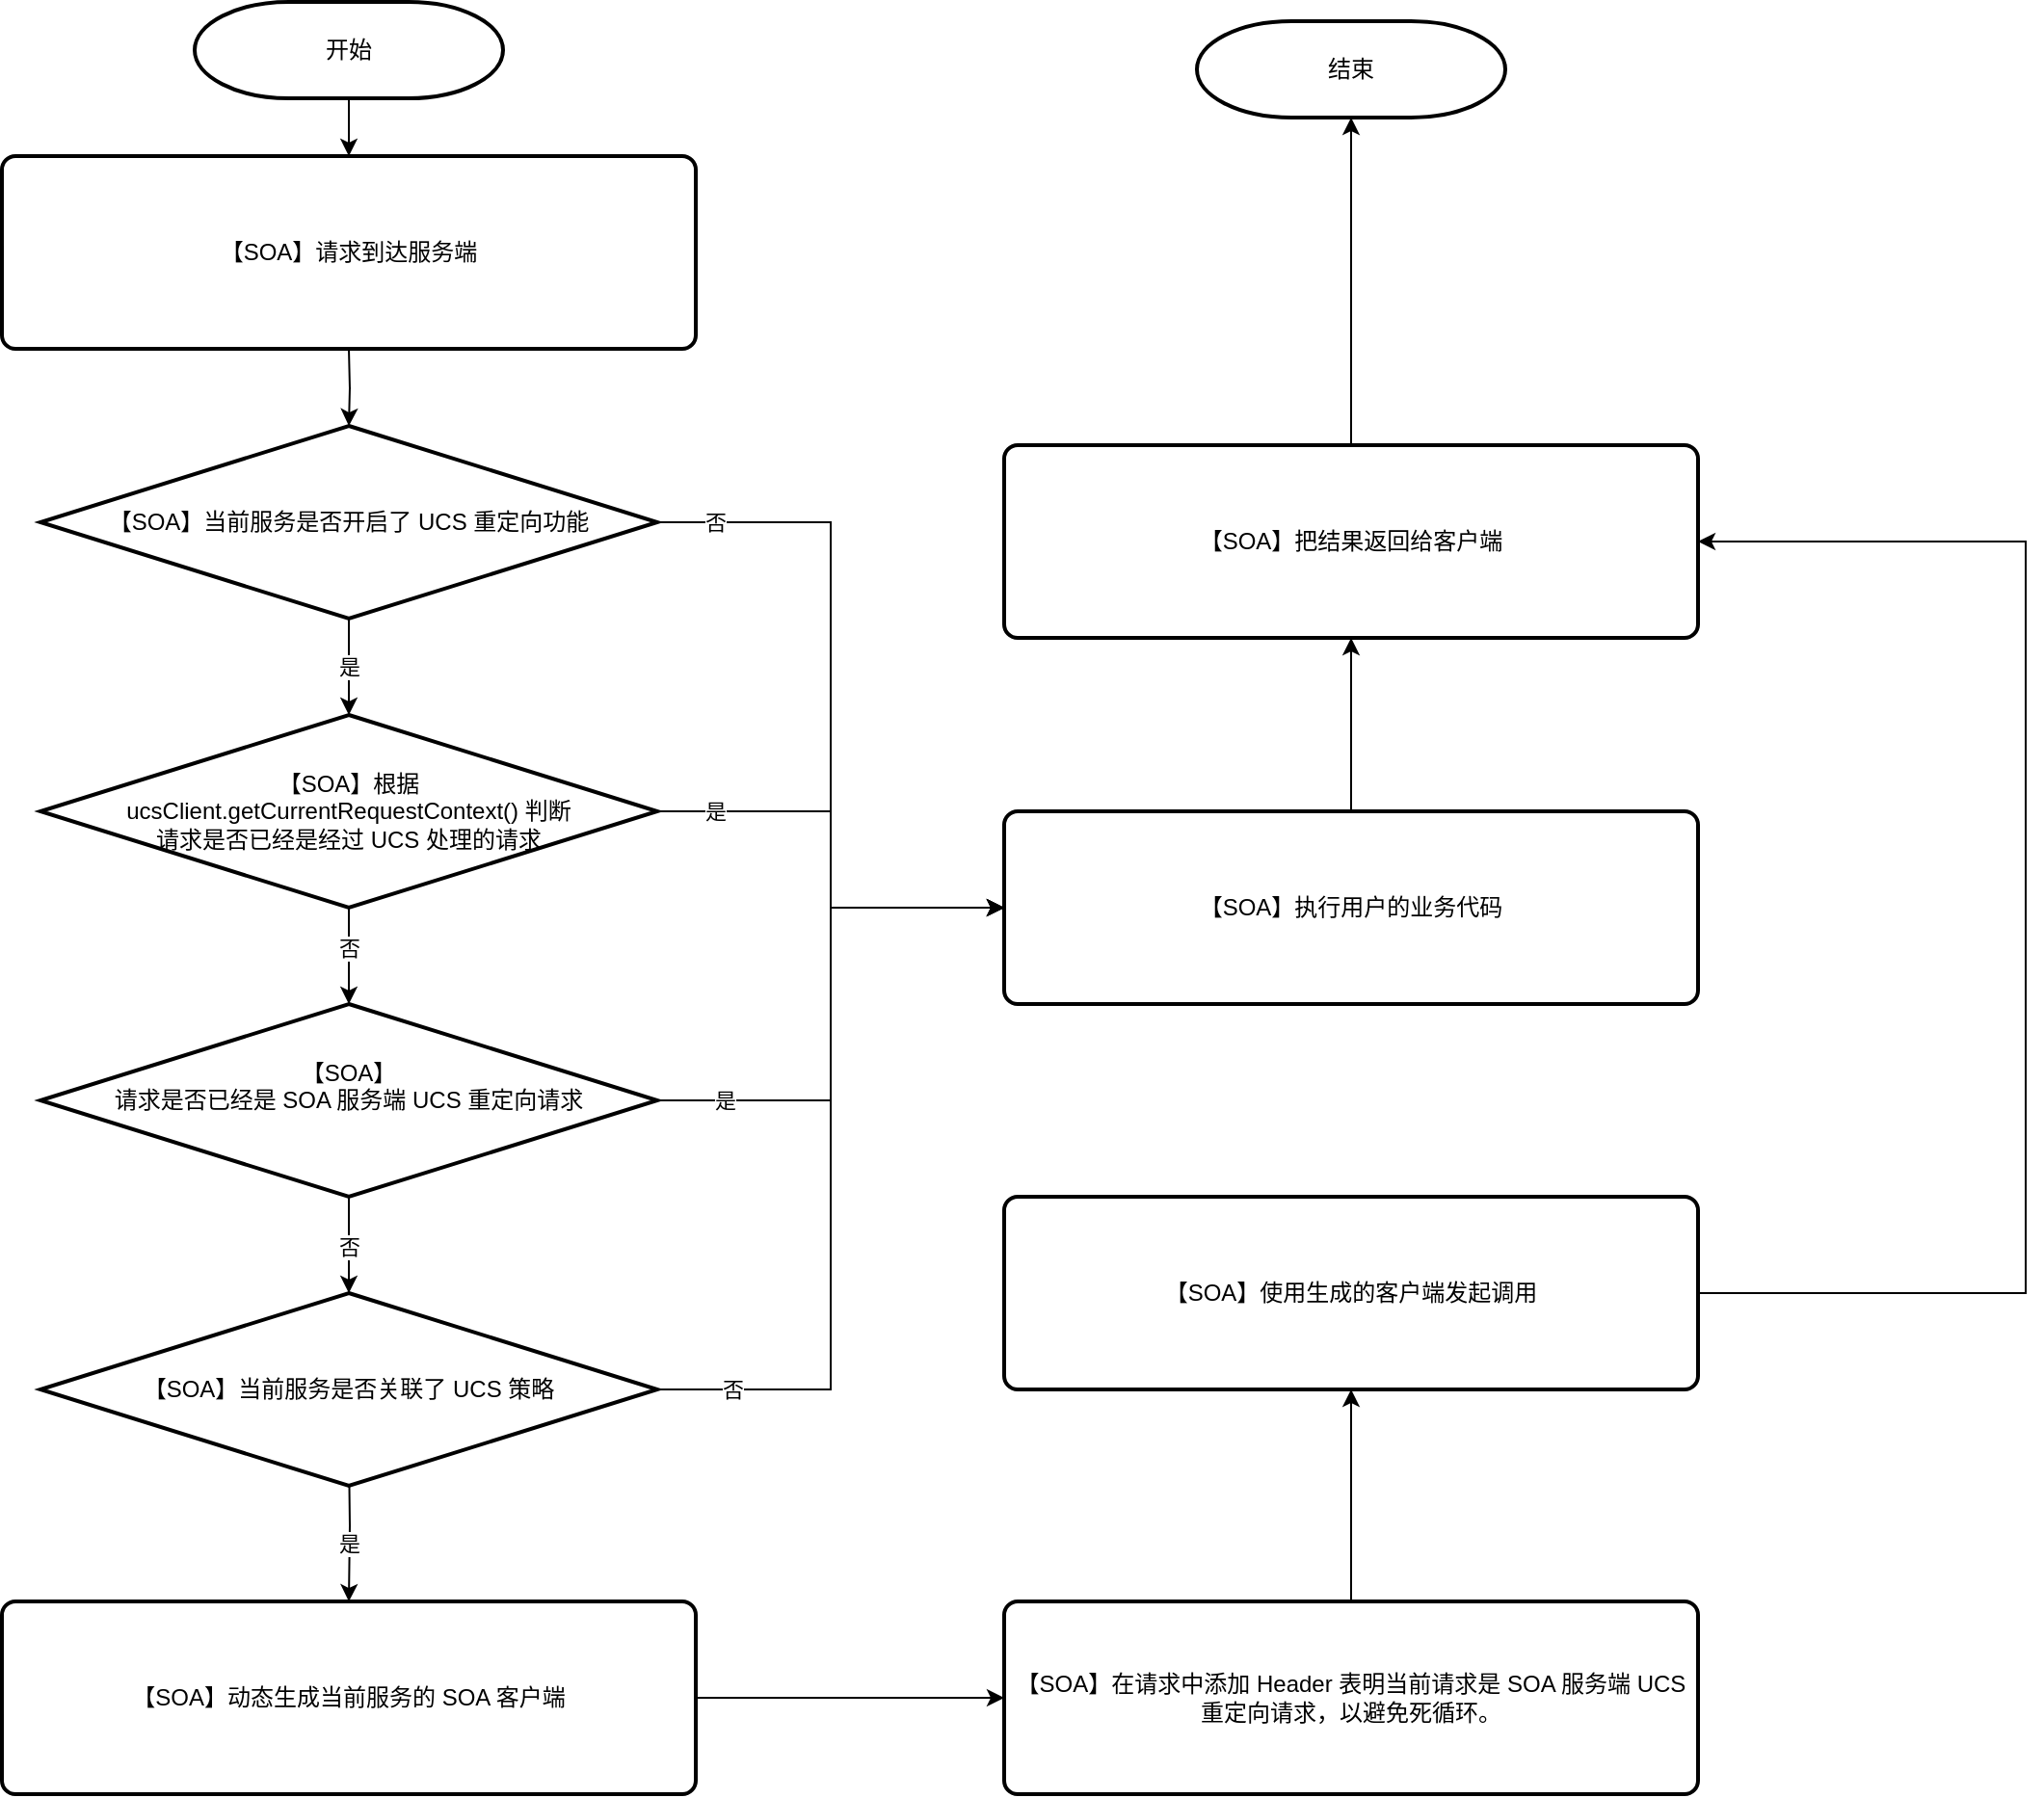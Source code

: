 <mxfile version="20.8.20" type="github">
  <diagram name="第 1 页" id="hiM7q3z67G3DkHhevFYv">
    <mxGraphModel dx="2049" dy="999" grid="0" gridSize="10" guides="1" tooltips="1" connect="1" arrows="1" fold="1" page="0" pageScale="1" pageWidth="827" pageHeight="1169" math="0" shadow="0">
      <root>
        <mxCell id="0" />
        <mxCell id="1" parent="0" />
        <mxCell id="pBGFCwBOouqmx3fvD6GJ-1" style="edgeStyle=orthogonalEdgeStyle;rounded=0;orthogonalLoop=1;jettySize=auto;html=1;exitX=0.5;exitY=1;exitDx=0;exitDy=0;exitPerimeter=0;entryX=0.5;entryY=0;entryDx=0;entryDy=0;" edge="1" parent="1" source="pBGFCwBOouqmx3fvD6GJ-2">
          <mxGeometry relative="1" as="geometry">
            <mxPoint x="260" y="110" as="targetPoint" />
          </mxGeometry>
        </mxCell>
        <mxCell id="pBGFCwBOouqmx3fvD6GJ-2" value="开始" style="strokeWidth=2;html=1;shape=mxgraph.flowchart.terminator;whiteSpace=wrap;" vertex="1" parent="1">
          <mxGeometry x="180" y="30" width="160" height="50" as="geometry" />
        </mxCell>
        <mxCell id="pBGFCwBOouqmx3fvD6GJ-3" style="edgeStyle=orthogonalEdgeStyle;rounded=0;orthogonalLoop=1;jettySize=auto;html=1;exitX=0.5;exitY=1;exitDx=0;exitDy=0;entryX=0.5;entryY=0;entryDx=0;entryDy=0;" edge="1" parent="1">
          <mxGeometry relative="1" as="geometry">
            <mxPoint x="260" y="210" as="sourcePoint" />
            <mxPoint x="260" y="250" as="targetPoint" />
          </mxGeometry>
        </mxCell>
        <mxCell id="pBGFCwBOouqmx3fvD6GJ-59" style="edgeStyle=orthogonalEdgeStyle;rounded=0;orthogonalLoop=1;jettySize=auto;html=1;exitX=0.5;exitY=0;exitDx=0;exitDy=0;entryX=0.5;entryY=1;entryDx=0;entryDy=0;" edge="1" parent="1" source="pBGFCwBOouqmx3fvD6GJ-6" target="pBGFCwBOouqmx3fvD6GJ-44">
          <mxGeometry relative="1" as="geometry" />
        </mxCell>
        <mxCell id="pBGFCwBOouqmx3fvD6GJ-6" value="【SOA】在请求中添加 Header 表明当前请求是 SOA 服务端 UCS 重定向请求，以避免死循环。" style="rounded=1;whiteSpace=wrap;html=1;absoluteArcSize=1;arcSize=14;strokeWidth=2;" vertex="1" parent="1">
          <mxGeometry x="600" y="860" width="360" height="100" as="geometry" />
        </mxCell>
        <mxCell id="pBGFCwBOouqmx3fvD6GJ-7" style="edgeStyle=orthogonalEdgeStyle;rounded=0;orthogonalLoop=1;jettySize=auto;html=1;exitX=0.5;exitY=1;exitDx=0;exitDy=0;exitPerimeter=0;entryX=0.5;entryY=0;entryDx=0;entryDy=0;entryPerimeter=0;" edge="1" parent="1" source="pBGFCwBOouqmx3fvD6GJ-11" target="pBGFCwBOouqmx3fvD6GJ-14">
          <mxGeometry relative="1" as="geometry" />
        </mxCell>
        <mxCell id="pBGFCwBOouqmx3fvD6GJ-8" value="否" style="edgeLabel;html=1;align=center;verticalAlign=middle;resizable=0;points=[];" vertex="1" connectable="0" parent="pBGFCwBOouqmx3fvD6GJ-7">
          <mxGeometry x="-0.175" y="1" relative="1" as="geometry">
            <mxPoint x="-1" as="offset" />
          </mxGeometry>
        </mxCell>
        <mxCell id="pBGFCwBOouqmx3fvD6GJ-9" style="edgeStyle=orthogonalEdgeStyle;rounded=0;orthogonalLoop=1;jettySize=auto;html=1;exitX=1;exitY=0.5;exitDx=0;exitDy=0;exitPerimeter=0;entryX=0;entryY=0.5;entryDx=0;entryDy=0;" edge="1" parent="1" source="pBGFCwBOouqmx3fvD6GJ-11" target="pBGFCwBOouqmx3fvD6GJ-31">
          <mxGeometry relative="1" as="geometry" />
        </mxCell>
        <mxCell id="pBGFCwBOouqmx3fvD6GJ-45" value="是" style="edgeLabel;html=1;align=center;verticalAlign=middle;resizable=0;points=[];" vertex="1" connectable="0" parent="pBGFCwBOouqmx3fvD6GJ-9">
          <mxGeometry x="-0.653" y="-2" relative="1" as="geometry">
            <mxPoint x="-10" y="-2" as="offset" />
          </mxGeometry>
        </mxCell>
        <mxCell id="pBGFCwBOouqmx3fvD6GJ-11" value="【SOA】根据 &lt;br&gt;ucsClient.getCurrentRequestContext() 判断&lt;br&gt;请求是否已经是经过 UCS 处理的请求" style="strokeWidth=2;html=1;shape=mxgraph.flowchart.decision;whiteSpace=wrap;" vertex="1" parent="1">
          <mxGeometry x="100" y="400" width="320" height="100" as="geometry" />
        </mxCell>
        <mxCell id="pBGFCwBOouqmx3fvD6GJ-12" value="是" style="edgeStyle=orthogonalEdgeStyle;rounded=0;orthogonalLoop=1;jettySize=auto;html=1;entryX=0.5;entryY=0;entryDx=0;entryDy=0;" edge="1" parent="1" target="pBGFCwBOouqmx3fvD6GJ-17">
          <mxGeometry x="0.25" relative="1" as="geometry">
            <mxPoint x="260" y="780" as="sourcePoint" />
            <mxPoint as="offset" />
          </mxGeometry>
        </mxCell>
        <mxCell id="pBGFCwBOouqmx3fvD6GJ-43" style="edgeStyle=orthogonalEdgeStyle;rounded=0;orthogonalLoop=1;jettySize=auto;html=1;exitX=0.5;exitY=1;exitDx=0;exitDy=0;exitPerimeter=0;entryX=0.5;entryY=0;entryDx=0;entryDy=0;entryPerimeter=0;" edge="1" parent="1" source="pBGFCwBOouqmx3fvD6GJ-14" target="pBGFCwBOouqmx3fvD6GJ-42">
          <mxGeometry relative="1" as="geometry" />
        </mxCell>
        <mxCell id="pBGFCwBOouqmx3fvD6GJ-48" value="否" style="edgeLabel;html=1;align=center;verticalAlign=middle;resizable=0;points=[];" vertex="1" connectable="0" parent="pBGFCwBOouqmx3fvD6GJ-43">
          <mxGeometry x="0.162" y="-1" relative="1" as="geometry">
            <mxPoint x="1" y="-3" as="offset" />
          </mxGeometry>
        </mxCell>
        <mxCell id="pBGFCwBOouqmx3fvD6GJ-49" value="是" style="edgeStyle=orthogonalEdgeStyle;rounded=0;orthogonalLoop=1;jettySize=auto;html=1;exitX=1;exitY=0.5;exitDx=0;exitDy=0;exitPerimeter=0;entryX=0;entryY=0.5;entryDx=0;entryDy=0;" edge="1" parent="1" source="pBGFCwBOouqmx3fvD6GJ-14" target="pBGFCwBOouqmx3fvD6GJ-31">
          <mxGeometry x="-0.75" relative="1" as="geometry">
            <Array as="points">
              <mxPoint x="510" y="600" />
              <mxPoint x="510" y="500" />
            </Array>
            <mxPoint as="offset" />
          </mxGeometry>
        </mxCell>
        <mxCell id="pBGFCwBOouqmx3fvD6GJ-14" value="【SOA】&lt;br&gt;请求是否已经是 SOA 服务端 UCS 重定向请求&lt;br&gt;&amp;nbsp; &amp;nbsp;" style="strokeWidth=2;html=1;shape=mxgraph.flowchart.decision;whiteSpace=wrap;" vertex="1" parent="1">
          <mxGeometry x="100" y="550" width="320" height="100" as="geometry" />
        </mxCell>
        <mxCell id="pBGFCwBOouqmx3fvD6GJ-52" style="edgeStyle=orthogonalEdgeStyle;rounded=0;orthogonalLoop=1;jettySize=auto;html=1;exitX=1;exitY=0.5;exitDx=0;exitDy=0;entryX=0;entryY=0.5;entryDx=0;entryDy=0;" edge="1" parent="1" source="pBGFCwBOouqmx3fvD6GJ-17" target="pBGFCwBOouqmx3fvD6GJ-6">
          <mxGeometry relative="1" as="geometry" />
        </mxCell>
        <mxCell id="pBGFCwBOouqmx3fvD6GJ-17" value="【SOA】动态生成当前服务的 SOA 客户端" style="rounded=1;whiteSpace=wrap;html=1;absoluteArcSize=1;arcSize=14;strokeWidth=2;" vertex="1" parent="1">
          <mxGeometry x="80" y="860" width="360" height="100" as="geometry" />
        </mxCell>
        <mxCell id="pBGFCwBOouqmx3fvD6GJ-26" value="是" style="edgeStyle=orthogonalEdgeStyle;rounded=0;orthogonalLoop=1;jettySize=auto;html=1;exitX=0.5;exitY=1;exitDx=0;exitDy=0;entryX=0.5;entryY=0;entryDx=0;entryDy=0;entryPerimeter=0;exitPerimeter=0;" edge="1" parent="1" source="pBGFCwBOouqmx3fvD6GJ-41" target="pBGFCwBOouqmx3fvD6GJ-11">
          <mxGeometry relative="1" as="geometry">
            <mxPoint x="260" y="420" as="sourcePoint" />
            <mxPoint x="260" y="460" as="targetPoint" />
          </mxGeometry>
        </mxCell>
        <mxCell id="pBGFCwBOouqmx3fvD6GJ-62" style="edgeStyle=orthogonalEdgeStyle;rounded=0;orthogonalLoop=1;jettySize=auto;html=1;exitX=0.5;exitY=0;exitDx=0;exitDy=0;entryX=0.5;entryY=1;entryDx=0;entryDy=0;entryPerimeter=0;" edge="1" parent="1" source="pBGFCwBOouqmx3fvD6GJ-29" target="pBGFCwBOouqmx3fvD6GJ-36">
          <mxGeometry relative="1" as="geometry" />
        </mxCell>
        <mxCell id="pBGFCwBOouqmx3fvD6GJ-29" value="【SOA】把结果返回给客户端" style="rounded=1;whiteSpace=wrap;html=1;absoluteArcSize=1;arcSize=14;strokeWidth=2;" vertex="1" parent="1">
          <mxGeometry x="600" y="260" width="360" height="100" as="geometry" />
        </mxCell>
        <mxCell id="pBGFCwBOouqmx3fvD6GJ-61" style="edgeStyle=orthogonalEdgeStyle;rounded=0;orthogonalLoop=1;jettySize=auto;html=1;exitX=0.5;exitY=0;exitDx=0;exitDy=0;entryX=0.5;entryY=1;entryDx=0;entryDy=0;" edge="1" parent="1" source="pBGFCwBOouqmx3fvD6GJ-31" target="pBGFCwBOouqmx3fvD6GJ-29">
          <mxGeometry relative="1" as="geometry" />
        </mxCell>
        <mxCell id="pBGFCwBOouqmx3fvD6GJ-31" value="【SOA】执行用户的业务代码" style="rounded=1;whiteSpace=wrap;html=1;absoluteArcSize=1;arcSize=14;strokeWidth=2;" vertex="1" parent="1">
          <mxGeometry x="600" y="450" width="360" height="100" as="geometry" />
        </mxCell>
        <mxCell id="pBGFCwBOouqmx3fvD6GJ-36" value="结束" style="strokeWidth=2;html=1;shape=mxgraph.flowchart.terminator;whiteSpace=wrap;" vertex="1" parent="1">
          <mxGeometry x="700" y="40" width="160" height="50" as="geometry" />
        </mxCell>
        <mxCell id="pBGFCwBOouqmx3fvD6GJ-37" value="【SOA】请求到达服务端" style="rounded=1;whiteSpace=wrap;html=1;absoluteArcSize=1;arcSize=14;strokeWidth=2;" vertex="1" parent="1">
          <mxGeometry x="80" y="110" width="360" height="100" as="geometry" />
        </mxCell>
        <mxCell id="pBGFCwBOouqmx3fvD6GJ-51" value="否" style="edgeStyle=orthogonalEdgeStyle;rounded=0;orthogonalLoop=1;jettySize=auto;html=1;exitX=1;exitY=0.5;exitDx=0;exitDy=0;exitPerimeter=0;entryX=0;entryY=0.5;entryDx=0;entryDy=0;" edge="1" parent="1" source="pBGFCwBOouqmx3fvD6GJ-41" target="pBGFCwBOouqmx3fvD6GJ-31">
          <mxGeometry x="-0.842" relative="1" as="geometry">
            <mxPoint as="offset" />
          </mxGeometry>
        </mxCell>
        <mxCell id="pBGFCwBOouqmx3fvD6GJ-41" value="【SOA】当前服务是否开启了 UCS 重定向功能" style="strokeWidth=2;html=1;shape=mxgraph.flowchart.decision;whiteSpace=wrap;" vertex="1" parent="1">
          <mxGeometry x="100" y="250" width="320" height="100" as="geometry" />
        </mxCell>
        <mxCell id="pBGFCwBOouqmx3fvD6GJ-50" value="否" style="edgeStyle=orthogonalEdgeStyle;rounded=0;orthogonalLoop=1;jettySize=auto;html=1;exitX=1;exitY=0.5;exitDx=0;exitDy=0;exitPerimeter=0;entryX=0;entryY=0.5;entryDx=0;entryDy=0;" edge="1" parent="1" source="pBGFCwBOouqmx3fvD6GJ-42" target="pBGFCwBOouqmx3fvD6GJ-31">
          <mxGeometry x="-0.822" relative="1" as="geometry">
            <mxPoint as="offset" />
          </mxGeometry>
        </mxCell>
        <mxCell id="pBGFCwBOouqmx3fvD6GJ-42" value="【SOA】当前服务是否关联了 UCS 策略" style="strokeWidth=2;html=1;shape=mxgraph.flowchart.decision;whiteSpace=wrap;" vertex="1" parent="1">
          <mxGeometry x="100" y="700" width="320" height="100" as="geometry" />
        </mxCell>
        <mxCell id="pBGFCwBOouqmx3fvD6GJ-60" style="edgeStyle=orthogonalEdgeStyle;rounded=0;orthogonalLoop=1;jettySize=auto;html=1;exitX=1;exitY=0.5;exitDx=0;exitDy=0;entryX=1;entryY=0.5;entryDx=0;entryDy=0;" edge="1" parent="1" source="pBGFCwBOouqmx3fvD6GJ-44" target="pBGFCwBOouqmx3fvD6GJ-29">
          <mxGeometry relative="1" as="geometry">
            <Array as="points">
              <mxPoint x="1130" y="700" />
              <mxPoint x="1130" y="310" />
            </Array>
          </mxGeometry>
        </mxCell>
        <mxCell id="pBGFCwBOouqmx3fvD6GJ-44" value="【SOA】使用生成的客户端发起调用" style="rounded=1;whiteSpace=wrap;html=1;absoluteArcSize=1;arcSize=14;strokeWidth=2;" vertex="1" parent="1">
          <mxGeometry x="600" y="650" width="360" height="100" as="geometry" />
        </mxCell>
      </root>
    </mxGraphModel>
  </diagram>
</mxfile>
